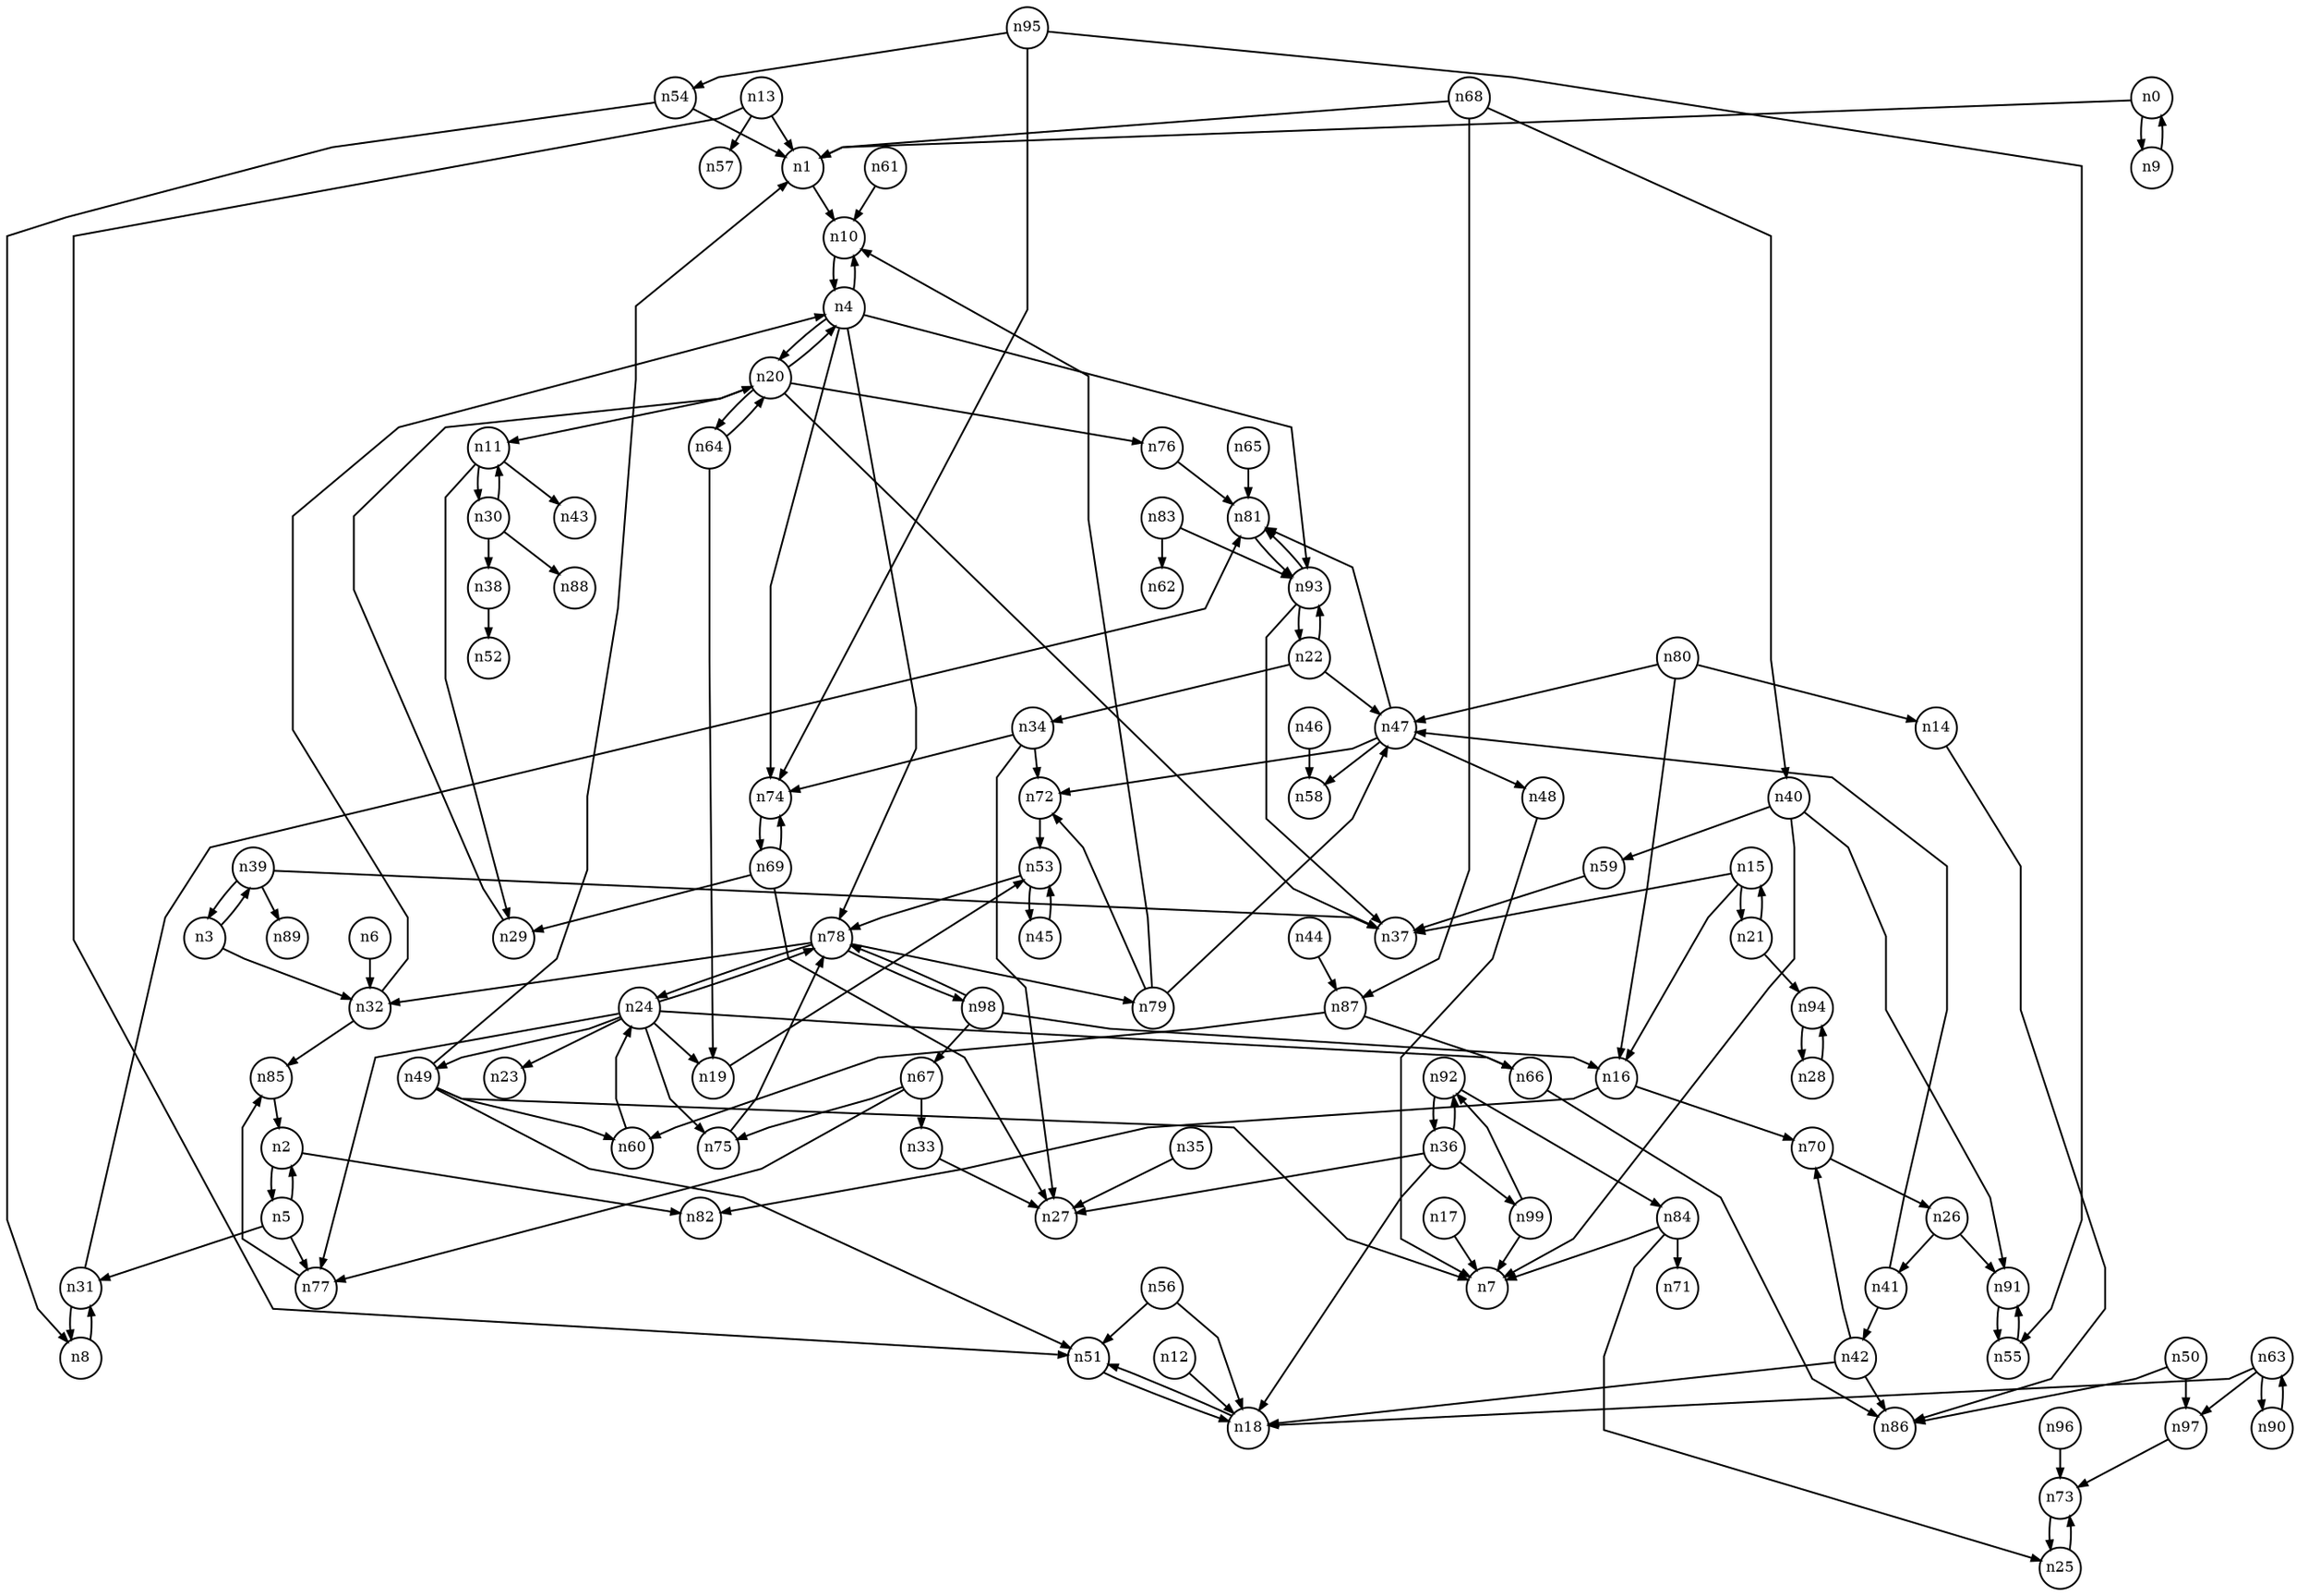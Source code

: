 digraph G{
splines=polyline;
ranksep=0.22;
nodesep=0.22;
nodesize=0.32;
fontsize=8
edge [arrowsize=0.5]
node [fontsize=8 shape=circle width=0.32 fixedsize=shape];

n1 -> n10
n0 -> n1
n0 -> n9
n9 -> n0
n10 -> n4
n5 -> n31
n5 -> n77
n5 -> n2
n2 -> n5
n2 -> n82
n32 -> n85
n32 -> n4
n3 -> n32
n3 -> n39
n39 -> n37
n39 -> n89
n39 -> n3
n4 -> n10
n4 -> n74
n4 -> n78
n4 -> n93
n4 -> n20
n74 -> n69
n78 -> n24
n78 -> n32
n78 -> n79
n78 -> n98
n93 -> n37
n93 -> n81
n93 -> n22
n31 -> n81
n31 -> n8
n77 -> n85
n6 -> n32
n8 -> n31
n29 -> n20
n11 -> n29
n11 -> n43
n11 -> n30
n18 -> n51
n12 -> n18
n13 -> n1
n13 -> n51
n13 -> n57
n51 -> n18
n14 -> n86
n16 -> n70
n16 -> n82
n15 -> n16
n15 -> n37
n15 -> n21
n70 -> n26
n17 -> n7
n20 -> n4
n20 -> n11
n20 -> n37
n20 -> n64
n20 -> n76
n64 -> n19
n64 -> n20
n76 -> n81
n21 -> n15
n21 -> n94
n94 -> n28
n34 -> n27
n34 -> n72
n34 -> n74
n22 -> n34
n22 -> n47
n22 -> n93
n47 -> n48
n47 -> n58
n47 -> n72
n47 -> n81
n19 -> n53
n24 -> n19
n24 -> n23
n24 -> n49
n24 -> n66
n24 -> n75
n24 -> n77
n24 -> n78
n49 -> n1
n49 -> n7
n49 -> n51
n49 -> n60
n66 -> n86
n75 -> n78
n41 -> n42
n41 -> n47
n26 -> n41
n26 -> n91
n91 -> n55
n30 -> n11
n30 -> n38
n30 -> n88
n38 -> n52
n81 -> n93
n85 -> n2
n33 -> n27
n72 -> n53
n35 -> n27
n36 -> n18
n36 -> n27
n36 -> n99
n36 -> n92
n99 -> n7
n99 -> n92
n40 -> n7
n40 -> n59
n40 -> n91
n59 -> n37
n42 -> n18
n42 -> n70
n42 -> n86
n87 -> n60
n87 -> n66
n44 -> n87
n46 -> n58
n48 -> n7
n60 -> n24
n50 -> n86
n50 -> n97
n97 -> n73
n45 -> n53
n53 -> n45
n53 -> n78
n54 -> n1
n54 -> n8
n55 -> n91
n56 -> n18
n56 -> n51
n61 -> n10
n63 -> n18
n63 -> n97
n63 -> n90
n65 -> n81
n67 -> n33
n67 -> n75
n67 -> n77
n68 -> n1
n68 -> n40
n68 -> n87
n69 -> n27
n69 -> n29
n69 -> n74
n25 -> n73
n73 -> n25
n79 -> n10
n79 -> n47
n79 -> n72
n80 -> n14
n80 -> n16
n80 -> n47
n83 -> n62
n83 -> n93
n84 -> n7
n84 -> n25
n84 -> n71
n90 -> n63
n92 -> n36
n92 -> n84
n28 -> n94
n95 -> n54
n95 -> n55
n95 -> n74
n96 -> n73
n98 -> n16
n98 -> n67
n98 -> n78
}
